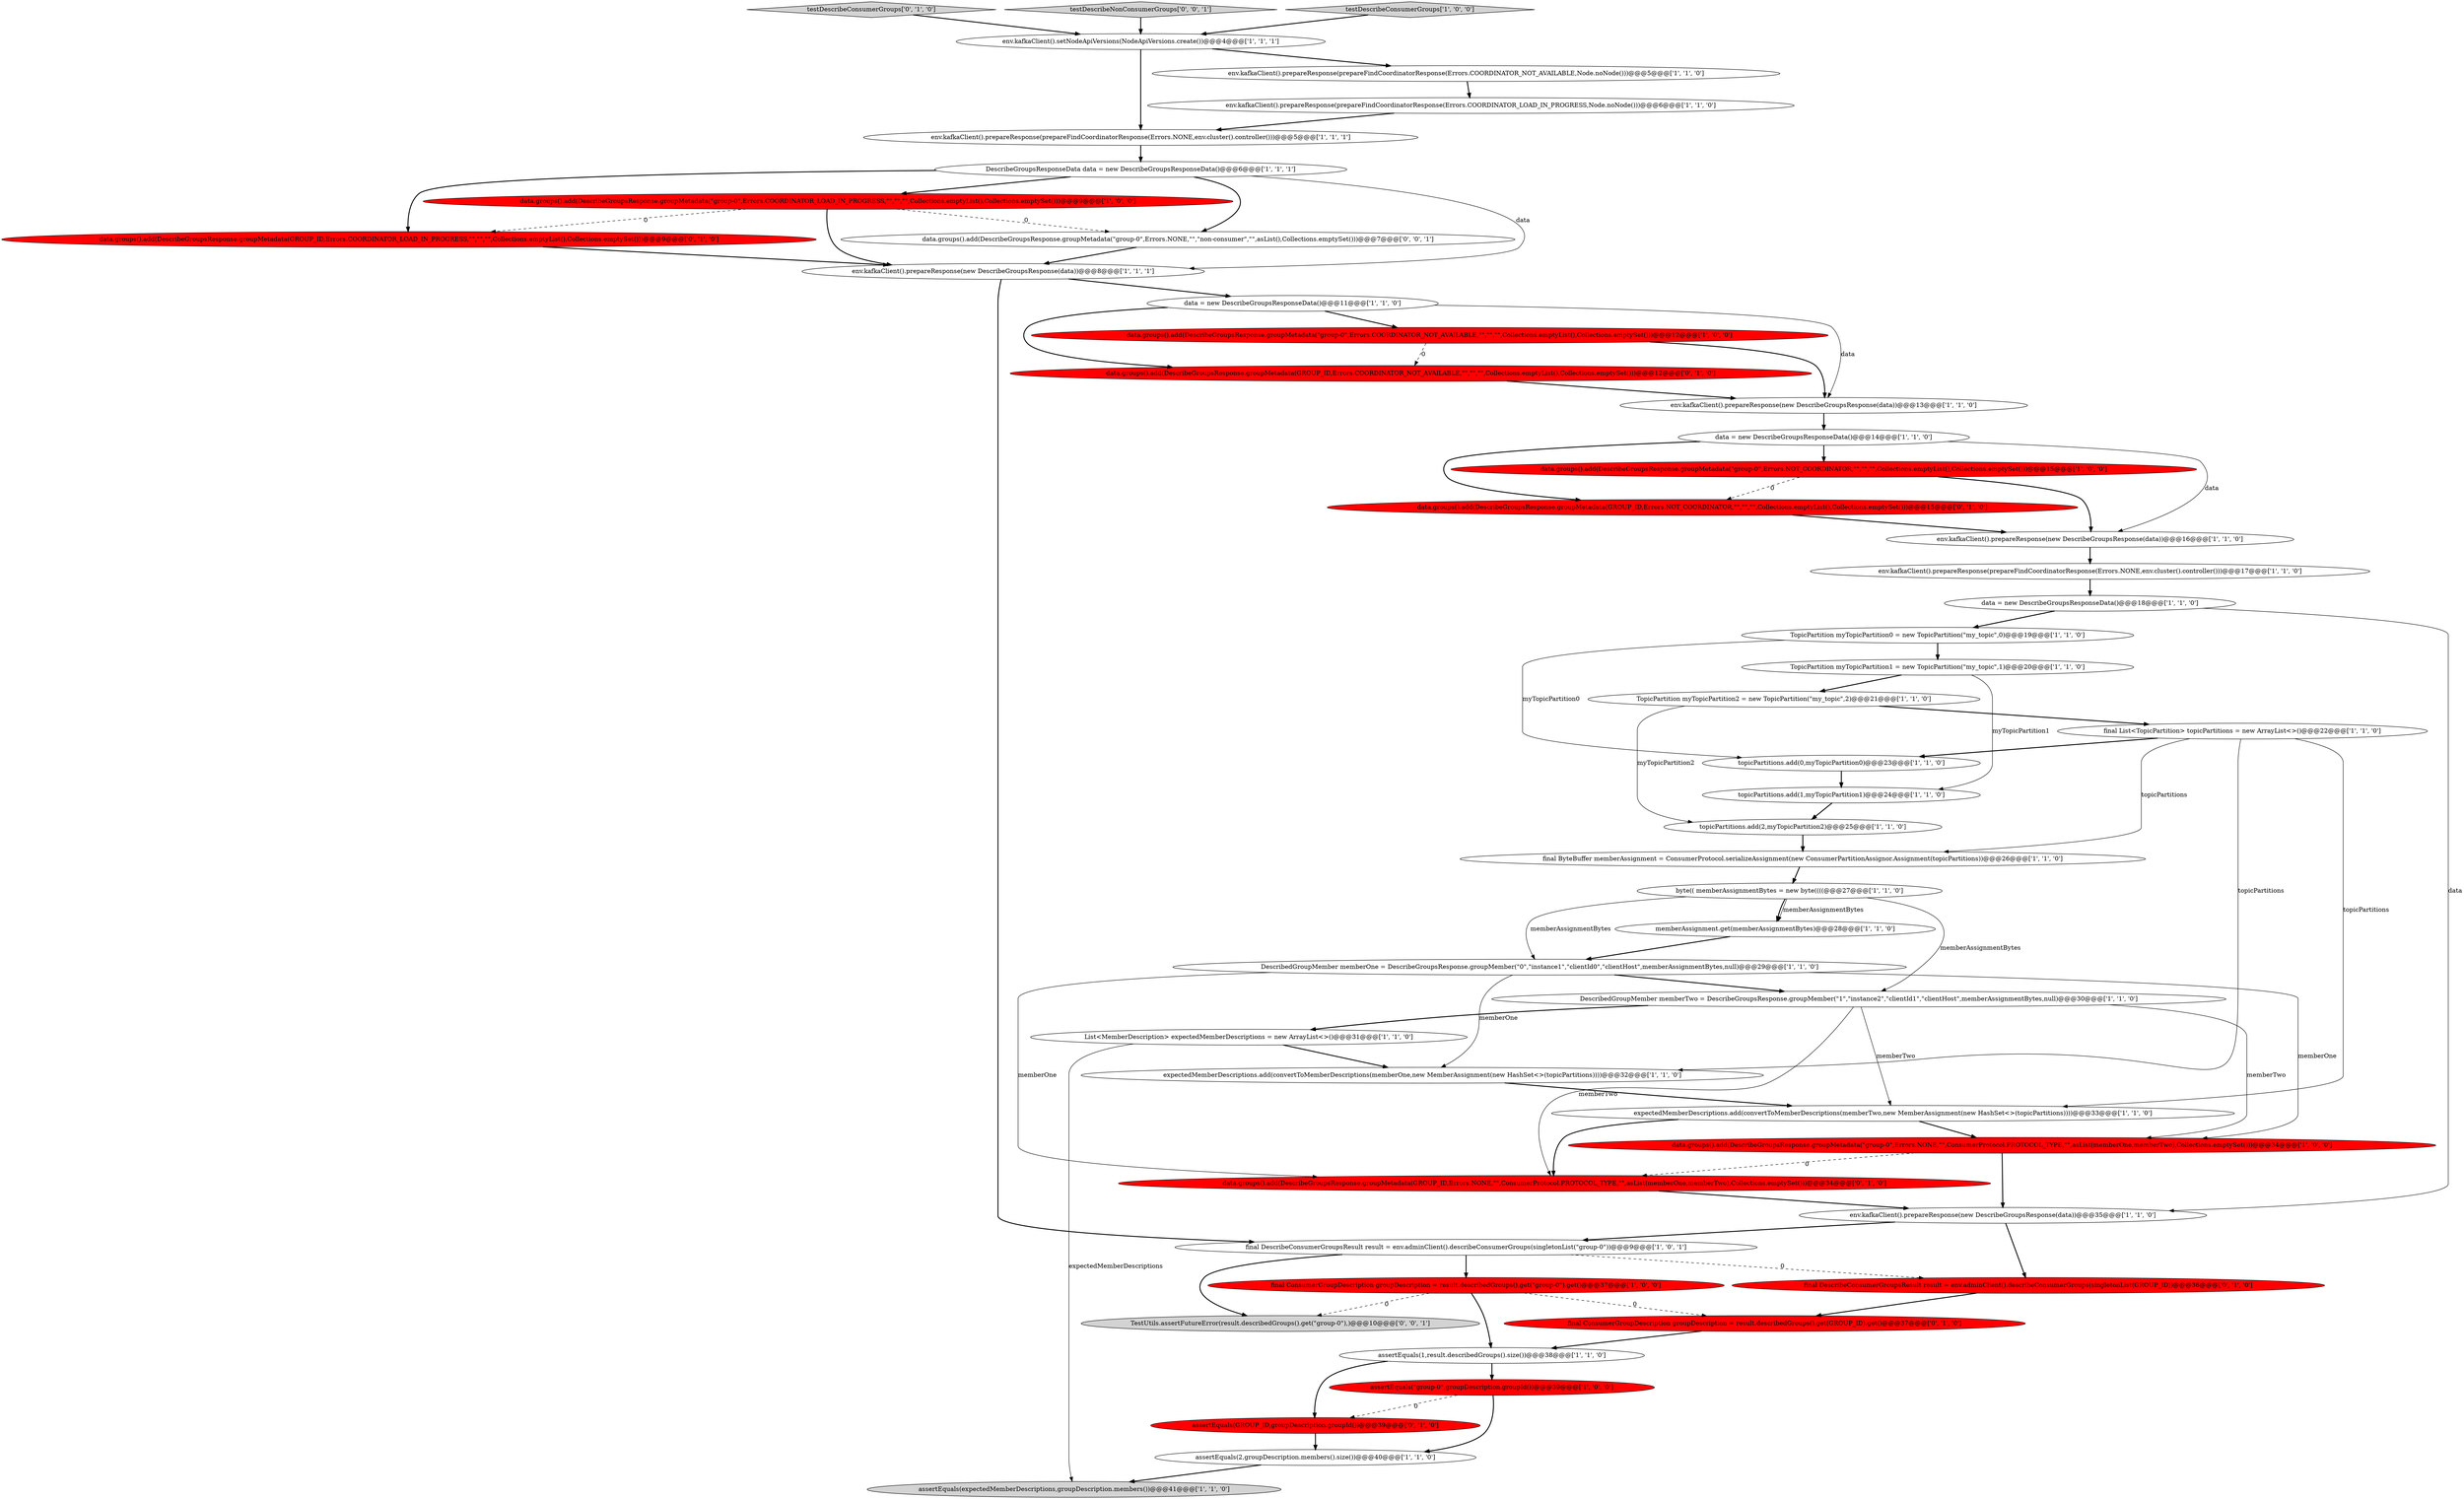 digraph {
43 [style = filled, label = "testDescribeConsumerGroups['0', '1', '0']", fillcolor = lightgray, shape = diamond image = "AAA0AAABBB2BBB"];
41 [style = filled, label = "data.groups().add(DescribeGroupsResponse.groupMetadata(GROUP_ID,Errors.COORDINATOR_LOAD_IN_PROGRESS,\"\",\"\",\"\",Collections.emptyList(),Collections.emptySet()))@@@9@@@['0', '1', '0']", fillcolor = red, shape = ellipse image = "AAA1AAABBB2BBB"];
20 [style = filled, label = "assertEquals(2,groupDescription.members().size())@@@40@@@['1', '1', '0']", fillcolor = white, shape = ellipse image = "AAA0AAABBB1BBB"];
28 [style = filled, label = "final DescribeConsumerGroupsResult result = env.adminClient().describeConsumerGroups(singletonList(\"group-0\"))@@@9@@@['1', '0', '1']", fillcolor = white, shape = ellipse image = "AAA0AAABBB1BBB"];
9 [style = filled, label = "env.kafkaClient().prepareResponse(new DescribeGroupsResponse(data))@@@13@@@['1', '1', '0']", fillcolor = white, shape = ellipse image = "AAA0AAABBB1BBB"];
48 [style = filled, label = "TestUtils.assertFutureError(result.describedGroups().get(\"group-0\"),)@@@10@@@['0', '0', '1']", fillcolor = lightgray, shape = ellipse image = "AAA0AAABBB3BBB"];
3 [style = filled, label = "topicPartitions.add(0,myTopicPartition0)@@@23@@@['1', '1', '0']", fillcolor = white, shape = ellipse image = "AAA0AAABBB1BBB"];
0 [style = filled, label = "data.groups().add(DescribeGroupsResponse.groupMetadata(\"group-0\",Errors.COORDINATOR_NOT_AVAILABLE,\"\",\"\",\"\",Collections.emptyList(),Collections.emptySet()))@@@12@@@['1', '0', '0']", fillcolor = red, shape = ellipse image = "AAA1AAABBB1BBB"];
21 [style = filled, label = "byte(( memberAssignmentBytes = new byte((((@@@27@@@['1', '1', '0']", fillcolor = white, shape = ellipse image = "AAA0AAABBB1BBB"];
26 [style = filled, label = "data.groups().add(DescribeGroupsResponse.groupMetadata(\"group-0\",Errors.COORDINATOR_LOAD_IN_PROGRESS,\"\",\"\",\"\",Collections.emptyList(),Collections.emptySet()))@@@9@@@['1', '0', '0']", fillcolor = red, shape = ellipse image = "AAA1AAABBB1BBB"];
27 [style = filled, label = "data.groups().add(DescribeGroupsResponse.groupMetadata(\"group-0\",Errors.NOT_COORDINATOR,\"\",\"\",\"\",Collections.emptyList(),Collections.emptySet()))@@@15@@@['1', '0', '0']", fillcolor = red, shape = ellipse image = "AAA1AAABBB1BBB"];
40 [style = filled, label = "assertEquals(GROUP_ID,groupDescription.groupId())@@@39@@@['0', '1', '0']", fillcolor = red, shape = ellipse image = "AAA1AAABBB2BBB"];
46 [style = filled, label = "data.groups().add(DescribeGroupsResponse.groupMetadata(GROUP_ID,Errors.COORDINATOR_NOT_AVAILABLE,\"\",\"\",\"\",Collections.emptyList(),Collections.emptySet()))@@@12@@@['0', '1', '0']", fillcolor = red, shape = ellipse image = "AAA1AAABBB2BBB"];
7 [style = filled, label = "final List<TopicPartition> topicPartitions = new ArrayList<>()@@@22@@@['1', '1', '0']", fillcolor = white, shape = ellipse image = "AAA0AAABBB1BBB"];
23 [style = filled, label = "List<MemberDescription> expectedMemberDescriptions = new ArrayList<>()@@@31@@@['1', '1', '0']", fillcolor = white, shape = ellipse image = "AAA0AAABBB1BBB"];
33 [style = filled, label = "env.kafkaClient().prepareResponse(prepareFindCoordinatorResponse(Errors.COORDINATOR_NOT_AVAILABLE,Node.noNode()))@@@5@@@['1', '1', '0']", fillcolor = white, shape = ellipse image = "AAA0AAABBB1BBB"];
25 [style = filled, label = "final ConsumerGroupDescription groupDescription = result.describedGroups().get(\"group-0\").get()@@@37@@@['1', '0', '0']", fillcolor = red, shape = ellipse image = "AAA1AAABBB1BBB"];
8 [style = filled, label = "memberAssignment.get(memberAssignmentBytes)@@@28@@@['1', '1', '0']", fillcolor = white, shape = ellipse image = "AAA0AAABBB1BBB"];
34 [style = filled, label = "DescribedGroupMember memberTwo = DescribeGroupsResponse.groupMember(\"1\",\"instance2\",\"clientId1\",\"clientHost\",memberAssignmentBytes,null)@@@30@@@['1', '1', '0']", fillcolor = white, shape = ellipse image = "AAA0AAABBB1BBB"];
38 [style = filled, label = "env.kafkaClient().prepareResponse(prepareFindCoordinatorResponse(Errors.NONE,env.cluster().controller()))@@@17@@@['1', '1', '0']", fillcolor = white, shape = ellipse image = "AAA0AAABBB1BBB"];
37 [style = filled, label = "env.kafkaClient().prepareResponse(new DescribeGroupsResponse(data))@@@16@@@['1', '1', '0']", fillcolor = white, shape = ellipse image = "AAA0AAABBB1BBB"];
17 [style = filled, label = "DescribedGroupMember memberOne = DescribeGroupsResponse.groupMember(\"0\",\"instance1\",\"clientId0\",\"clientHost\",memberAssignmentBytes,null)@@@29@@@['1', '1', '0']", fillcolor = white, shape = ellipse image = "AAA0AAABBB1BBB"];
45 [style = filled, label = "final ConsumerGroupDescription groupDescription = result.describedGroups().get(GROUP_ID).get()@@@37@@@['0', '1', '0']", fillcolor = red, shape = ellipse image = "AAA1AAABBB2BBB"];
10 [style = filled, label = "final ByteBuffer memberAssignment = ConsumerProtocol.serializeAssignment(new ConsumerPartitionAssignor.Assignment(topicPartitions))@@@26@@@['1', '1', '0']", fillcolor = white, shape = ellipse image = "AAA0AAABBB1BBB"];
49 [style = filled, label = "testDescribeNonConsumerGroups['0', '0', '1']", fillcolor = lightgray, shape = diamond image = "AAA0AAABBB3BBB"];
12 [style = filled, label = "env.kafkaClient().prepareResponse(prepareFindCoordinatorResponse(Errors.NONE,env.cluster().controller()))@@@5@@@['1', '1', '1']", fillcolor = white, shape = ellipse image = "AAA0AAABBB1BBB"];
18 [style = filled, label = "assertEquals(expectedMemberDescriptions,groupDescription.members())@@@41@@@['1', '1', '0']", fillcolor = lightgray, shape = ellipse image = "AAA0AAABBB1BBB"];
24 [style = filled, label = "data.groups().add(DescribeGroupsResponse.groupMetadata(\"group-0\",Errors.NONE,\"\",ConsumerProtocol.PROTOCOL_TYPE,\"\",asList(memberOne,memberTwo),Collections.emptySet()))@@@34@@@['1', '0', '0']", fillcolor = red, shape = ellipse image = "AAA1AAABBB1BBB"];
2 [style = filled, label = "topicPartitions.add(1,myTopicPartition1)@@@24@@@['1', '1', '0']", fillcolor = white, shape = ellipse image = "AAA0AAABBB1BBB"];
11 [style = filled, label = "env.kafkaClient().prepareResponse(new DescribeGroupsResponse(data))@@@35@@@['1', '1', '0']", fillcolor = white, shape = ellipse image = "AAA0AAABBB1BBB"];
5 [style = filled, label = "data = new DescribeGroupsResponseData()@@@11@@@['1', '1', '0']", fillcolor = white, shape = ellipse image = "AAA0AAABBB1BBB"];
22 [style = filled, label = "env.kafkaClient().setNodeApiVersions(NodeApiVersions.create())@@@4@@@['1', '1', '1']", fillcolor = white, shape = ellipse image = "AAA0AAABBB1BBB"];
13 [style = filled, label = "assertEquals(\"group-0\",groupDescription.groupId())@@@39@@@['1', '0', '0']", fillcolor = red, shape = ellipse image = "AAA1AAABBB1BBB"];
31 [style = filled, label = "expectedMemberDescriptions.add(convertToMemberDescriptions(memberTwo,new MemberAssignment(new HashSet<>(topicPartitions))))@@@33@@@['1', '1', '0']", fillcolor = white, shape = ellipse image = "AAA0AAABBB1BBB"];
44 [style = filled, label = "data.groups().add(DescribeGroupsResponse.groupMetadata(GROUP_ID,Errors.NOT_COORDINATOR,\"\",\"\",\"\",Collections.emptyList(),Collections.emptySet()))@@@15@@@['0', '1', '0']", fillcolor = red, shape = ellipse image = "AAA1AAABBB2BBB"];
1 [style = filled, label = "topicPartitions.add(2,myTopicPartition2)@@@25@@@['1', '1', '0']", fillcolor = white, shape = ellipse image = "AAA0AAABBB1BBB"];
14 [style = filled, label = "testDescribeConsumerGroups['1', '0', '0']", fillcolor = lightgray, shape = diamond image = "AAA0AAABBB1BBB"];
4 [style = filled, label = "TopicPartition myTopicPartition2 = new TopicPartition(\"my_topic\",2)@@@21@@@['1', '1', '0']", fillcolor = white, shape = ellipse image = "AAA0AAABBB1BBB"];
35 [style = filled, label = "data = new DescribeGroupsResponseData()@@@14@@@['1', '1', '0']", fillcolor = white, shape = ellipse image = "AAA0AAABBB1BBB"];
39 [style = filled, label = "data.groups().add(DescribeGroupsResponse.groupMetadata(GROUP_ID,Errors.NONE,\"\",ConsumerProtocol.PROTOCOL_TYPE,\"\",asList(memberOne,memberTwo),Collections.emptySet()))@@@34@@@['0', '1', '0']", fillcolor = red, shape = ellipse image = "AAA1AAABBB2BBB"];
16 [style = filled, label = "TopicPartition myTopicPartition0 = new TopicPartition(\"my_topic\",0)@@@19@@@['1', '1', '0']", fillcolor = white, shape = ellipse image = "AAA0AAABBB1BBB"];
6 [style = filled, label = "DescribeGroupsResponseData data = new DescribeGroupsResponseData()@@@6@@@['1', '1', '1']", fillcolor = white, shape = ellipse image = "AAA0AAABBB1BBB"];
47 [style = filled, label = "data.groups().add(DescribeGroupsResponse.groupMetadata(\"group-0\",Errors.NONE,\"\",\"non-consumer\",\"\",asList(),Collections.emptySet()))@@@7@@@['0', '0', '1']", fillcolor = white, shape = ellipse image = "AAA0AAABBB3BBB"];
15 [style = filled, label = "assertEquals(1,result.describedGroups().size())@@@38@@@['1', '1', '0']", fillcolor = white, shape = ellipse image = "AAA0AAABBB1BBB"];
36 [style = filled, label = "expectedMemberDescriptions.add(convertToMemberDescriptions(memberOne,new MemberAssignment(new HashSet<>(topicPartitions))))@@@32@@@['1', '1', '0']", fillcolor = white, shape = ellipse image = "AAA0AAABBB1BBB"];
29 [style = filled, label = "TopicPartition myTopicPartition1 = new TopicPartition(\"my_topic\",1)@@@20@@@['1', '1', '0']", fillcolor = white, shape = ellipse image = "AAA0AAABBB1BBB"];
32 [style = filled, label = "data = new DescribeGroupsResponseData()@@@18@@@['1', '1', '0']", fillcolor = white, shape = ellipse image = "AAA0AAABBB1BBB"];
30 [style = filled, label = "env.kafkaClient().prepareResponse(prepareFindCoordinatorResponse(Errors.COORDINATOR_LOAD_IN_PROGRESS,Node.noNode()))@@@6@@@['1', '1', '0']", fillcolor = white, shape = ellipse image = "AAA0AAABBB1BBB"];
42 [style = filled, label = "final DescribeConsumerGroupsResult result = env.adminClient().describeConsumerGroups(singletonList(GROUP_ID))@@@36@@@['0', '1', '0']", fillcolor = red, shape = ellipse image = "AAA1AAABBB2BBB"];
19 [style = filled, label = "env.kafkaClient().prepareResponse(new DescribeGroupsResponse(data))@@@8@@@['1', '1', '1']", fillcolor = white, shape = ellipse image = "AAA0AAABBB1BBB"];
41->19 [style = bold, label=""];
42->45 [style = bold, label=""];
17->36 [style = solid, label="memberOne"];
25->48 [style = dashed, label="0"];
21->8 [style = bold, label=""];
21->8 [style = solid, label="memberAssignmentBytes"];
40->20 [style = bold, label=""];
24->39 [style = dashed, label="0"];
9->35 [style = bold, label=""];
49->22 [style = bold, label=""];
19->5 [style = bold, label=""];
35->37 [style = solid, label="data"];
5->0 [style = bold, label=""];
24->11 [style = bold, label=""];
37->38 [style = bold, label=""];
6->41 [style = bold, label=""];
25->15 [style = bold, label=""];
28->25 [style = bold, label=""];
23->36 [style = bold, label=""];
19->28 [style = bold, label=""];
32->11 [style = solid, label="data"];
11->28 [style = bold, label=""];
29->2 [style = solid, label="myTopicPartition1"];
22->33 [style = bold, label=""];
15->13 [style = bold, label=""];
35->44 [style = bold, label=""];
6->19 [style = solid, label="data"];
16->29 [style = bold, label=""];
36->31 [style = bold, label=""];
14->22 [style = bold, label=""];
26->47 [style = dashed, label="0"];
4->1 [style = solid, label="myTopicPartition2"];
28->42 [style = dashed, label="0"];
16->3 [style = solid, label="myTopicPartition0"];
10->21 [style = bold, label=""];
13->40 [style = dashed, label="0"];
38->32 [style = bold, label=""];
17->39 [style = solid, label="memberOne"];
8->17 [style = bold, label=""];
20->18 [style = bold, label=""];
17->34 [style = bold, label=""];
3->2 [style = bold, label=""];
21->34 [style = solid, label="memberAssignmentBytes"];
43->22 [style = bold, label=""];
33->30 [style = bold, label=""];
5->9 [style = solid, label="data"];
7->36 [style = solid, label="topicPartitions"];
23->18 [style = solid, label="expectedMemberDescriptions"];
44->37 [style = bold, label=""];
6->47 [style = bold, label=""];
6->26 [style = bold, label=""];
46->9 [style = bold, label=""];
45->15 [style = bold, label=""];
2->1 [style = bold, label=""];
7->10 [style = solid, label="topicPartitions"];
31->24 [style = bold, label=""];
32->16 [style = bold, label=""];
26->19 [style = bold, label=""];
34->39 [style = solid, label="memberTwo"];
4->7 [style = bold, label=""];
26->41 [style = dashed, label="0"];
27->37 [style = bold, label=""];
30->12 [style = bold, label=""];
25->45 [style = dashed, label="0"];
15->40 [style = bold, label=""];
34->23 [style = bold, label=""];
27->44 [style = dashed, label="0"];
31->39 [style = bold, label=""];
17->24 [style = solid, label="memberOne"];
0->46 [style = dashed, label="0"];
7->31 [style = solid, label="topicPartitions"];
0->9 [style = bold, label=""];
35->27 [style = bold, label=""];
29->4 [style = bold, label=""];
11->42 [style = bold, label=""];
12->6 [style = bold, label=""];
39->11 [style = bold, label=""];
21->17 [style = solid, label="memberAssignmentBytes"];
7->3 [style = bold, label=""];
34->31 [style = solid, label="memberTwo"];
34->24 [style = solid, label="memberTwo"];
22->12 [style = bold, label=""];
47->19 [style = bold, label=""];
28->48 [style = bold, label=""];
1->10 [style = bold, label=""];
5->46 [style = bold, label=""];
13->20 [style = bold, label=""];
}
